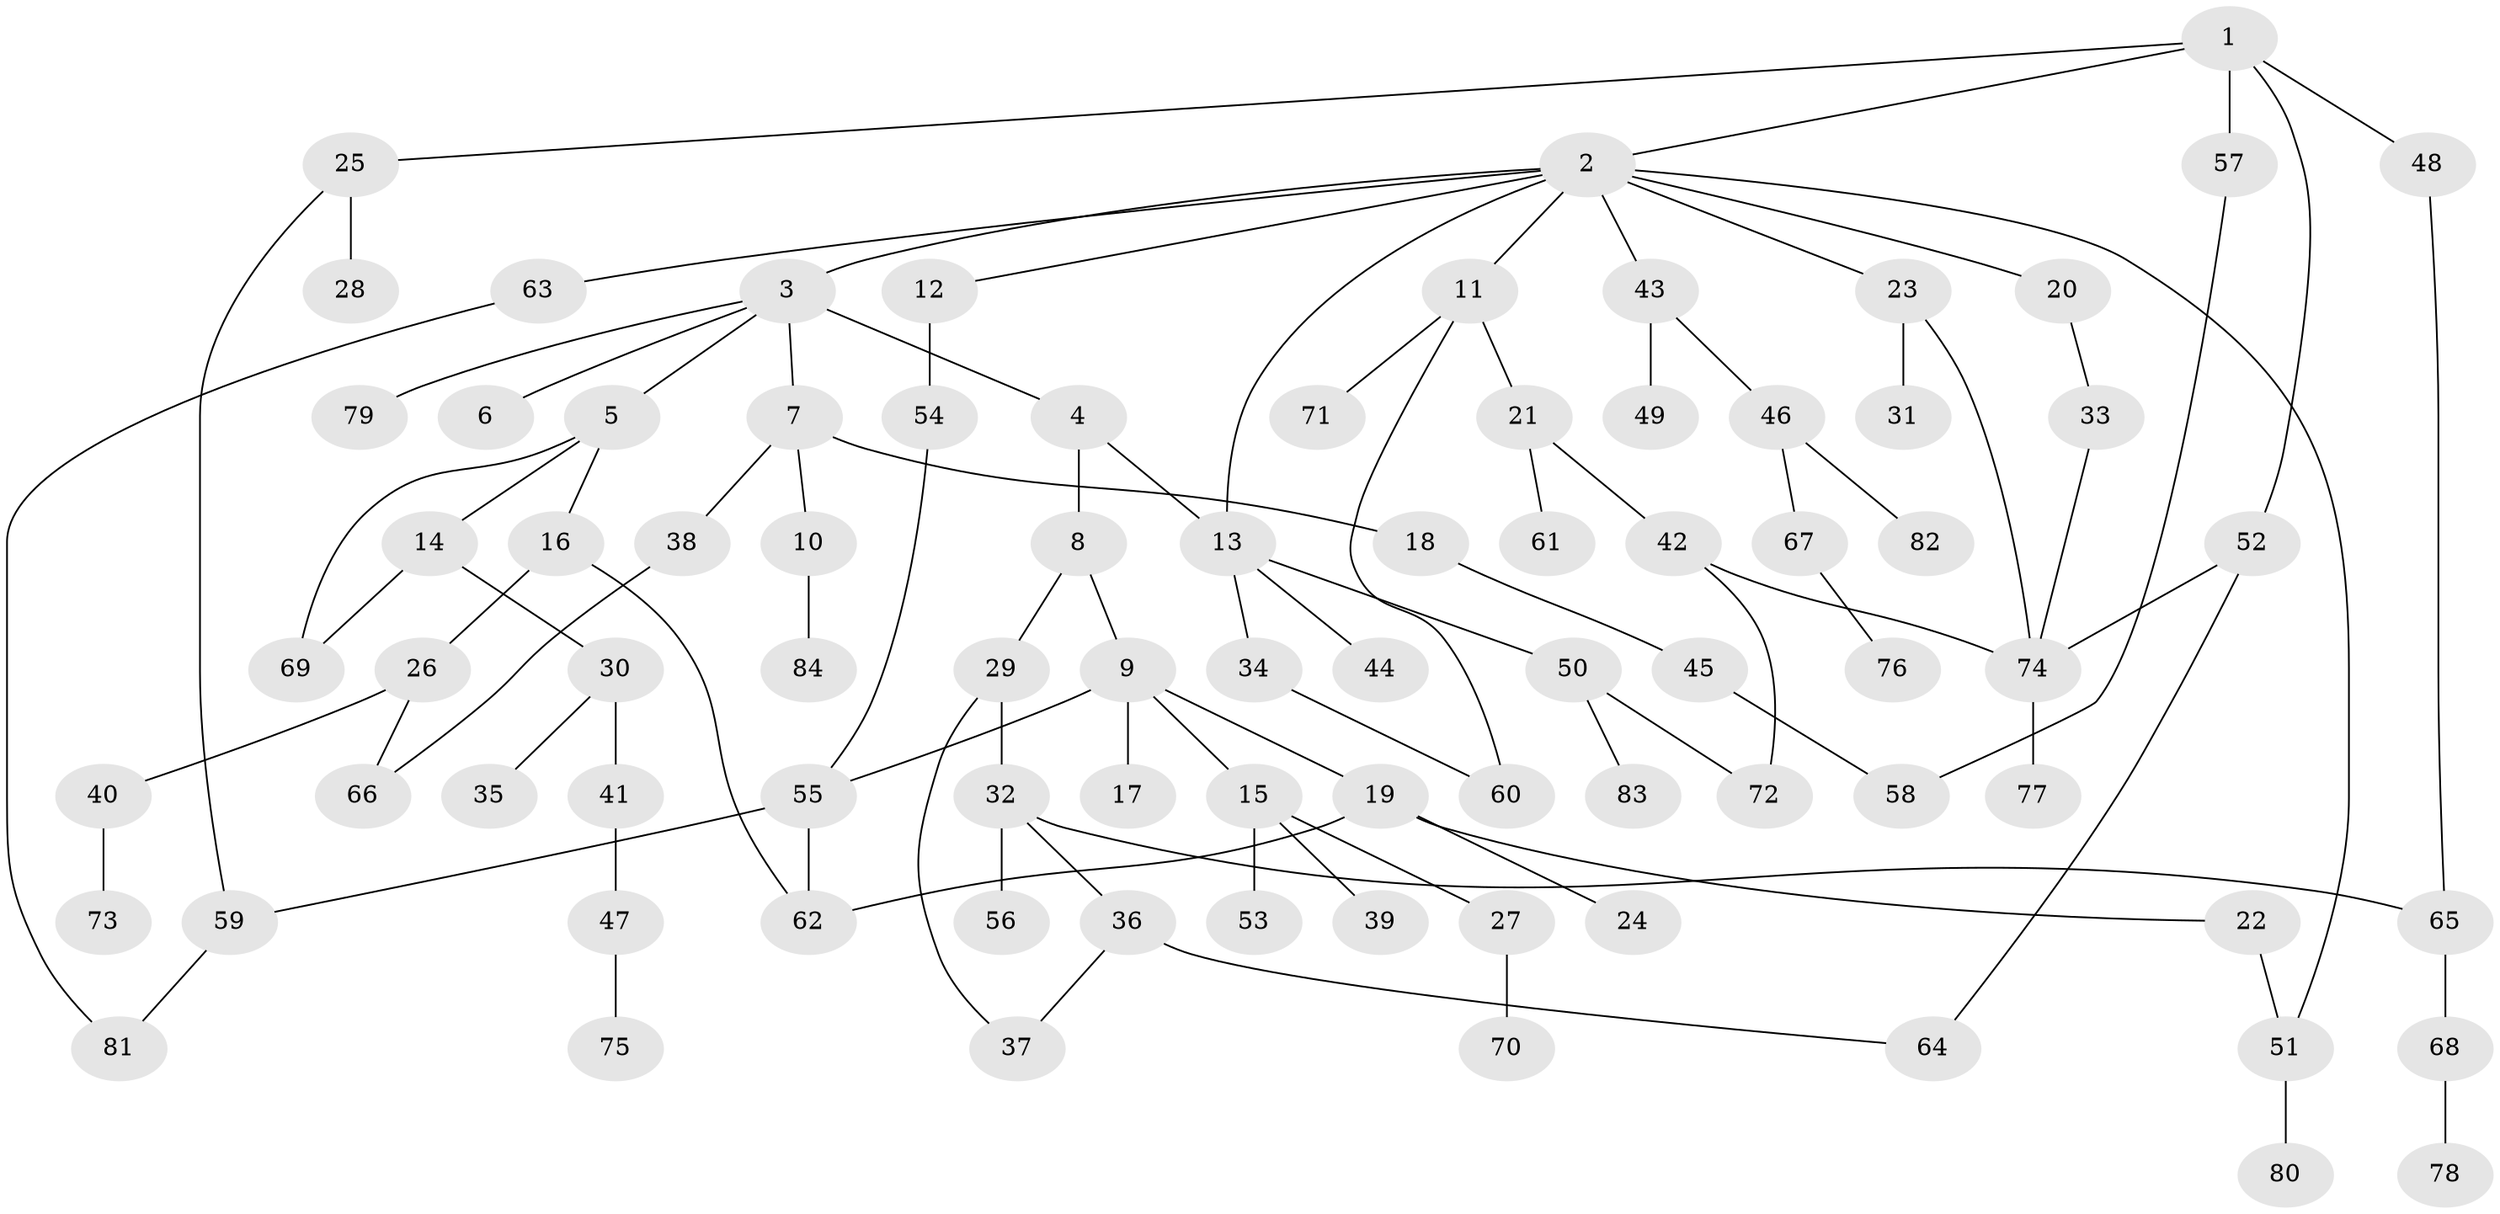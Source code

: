 // coarse degree distribution, {3: 0.08620689655172414, 1: 0.3620689655172414, 4: 0.13793103448275862, 2: 0.3448275862068966, 9: 0.034482758620689655, 6: 0.017241379310344827, 8: 0.017241379310344827}
// Generated by graph-tools (version 1.1) at 2025/44/03/04/25 21:44:20]
// undirected, 84 vertices, 101 edges
graph export_dot {
graph [start="1"]
  node [color=gray90,style=filled];
  1;
  2;
  3;
  4;
  5;
  6;
  7;
  8;
  9;
  10;
  11;
  12;
  13;
  14;
  15;
  16;
  17;
  18;
  19;
  20;
  21;
  22;
  23;
  24;
  25;
  26;
  27;
  28;
  29;
  30;
  31;
  32;
  33;
  34;
  35;
  36;
  37;
  38;
  39;
  40;
  41;
  42;
  43;
  44;
  45;
  46;
  47;
  48;
  49;
  50;
  51;
  52;
  53;
  54;
  55;
  56;
  57;
  58;
  59;
  60;
  61;
  62;
  63;
  64;
  65;
  66;
  67;
  68;
  69;
  70;
  71;
  72;
  73;
  74;
  75;
  76;
  77;
  78;
  79;
  80;
  81;
  82;
  83;
  84;
  1 -- 2;
  1 -- 25;
  1 -- 48;
  1 -- 52;
  1 -- 57;
  2 -- 3;
  2 -- 11;
  2 -- 12;
  2 -- 13;
  2 -- 20;
  2 -- 23;
  2 -- 43;
  2 -- 63;
  2 -- 51;
  3 -- 4;
  3 -- 5;
  3 -- 6;
  3 -- 7;
  3 -- 79;
  4 -- 8;
  4 -- 13;
  5 -- 14;
  5 -- 16;
  5 -- 69;
  7 -- 10;
  7 -- 18;
  7 -- 38;
  8 -- 9;
  8 -- 29;
  9 -- 15;
  9 -- 17;
  9 -- 19;
  9 -- 55;
  10 -- 84;
  11 -- 21;
  11 -- 71;
  11 -- 60;
  12 -- 54;
  13 -- 34;
  13 -- 44;
  13 -- 50;
  14 -- 30;
  14 -- 69;
  15 -- 27;
  15 -- 39;
  15 -- 53;
  16 -- 26;
  16 -- 62;
  18 -- 45;
  19 -- 22;
  19 -- 24;
  19 -- 62;
  20 -- 33;
  21 -- 42;
  21 -- 61;
  22 -- 51;
  23 -- 31;
  23 -- 74;
  25 -- 28;
  25 -- 59;
  26 -- 40;
  26 -- 66;
  27 -- 70;
  29 -- 32;
  29 -- 37;
  30 -- 35;
  30 -- 41;
  32 -- 36;
  32 -- 56;
  32 -- 65;
  33 -- 74;
  34 -- 60;
  36 -- 37;
  36 -- 64;
  38 -- 66;
  40 -- 73;
  41 -- 47;
  42 -- 74;
  42 -- 72;
  43 -- 46;
  43 -- 49;
  45 -- 58;
  46 -- 67;
  46 -- 82;
  47 -- 75;
  48 -- 65;
  50 -- 72;
  50 -- 83;
  51 -- 80;
  52 -- 64;
  52 -- 74;
  54 -- 55;
  55 -- 59;
  55 -- 62;
  57 -- 58;
  59 -- 81;
  63 -- 81;
  65 -- 68;
  67 -- 76;
  68 -- 78;
  74 -- 77;
}
